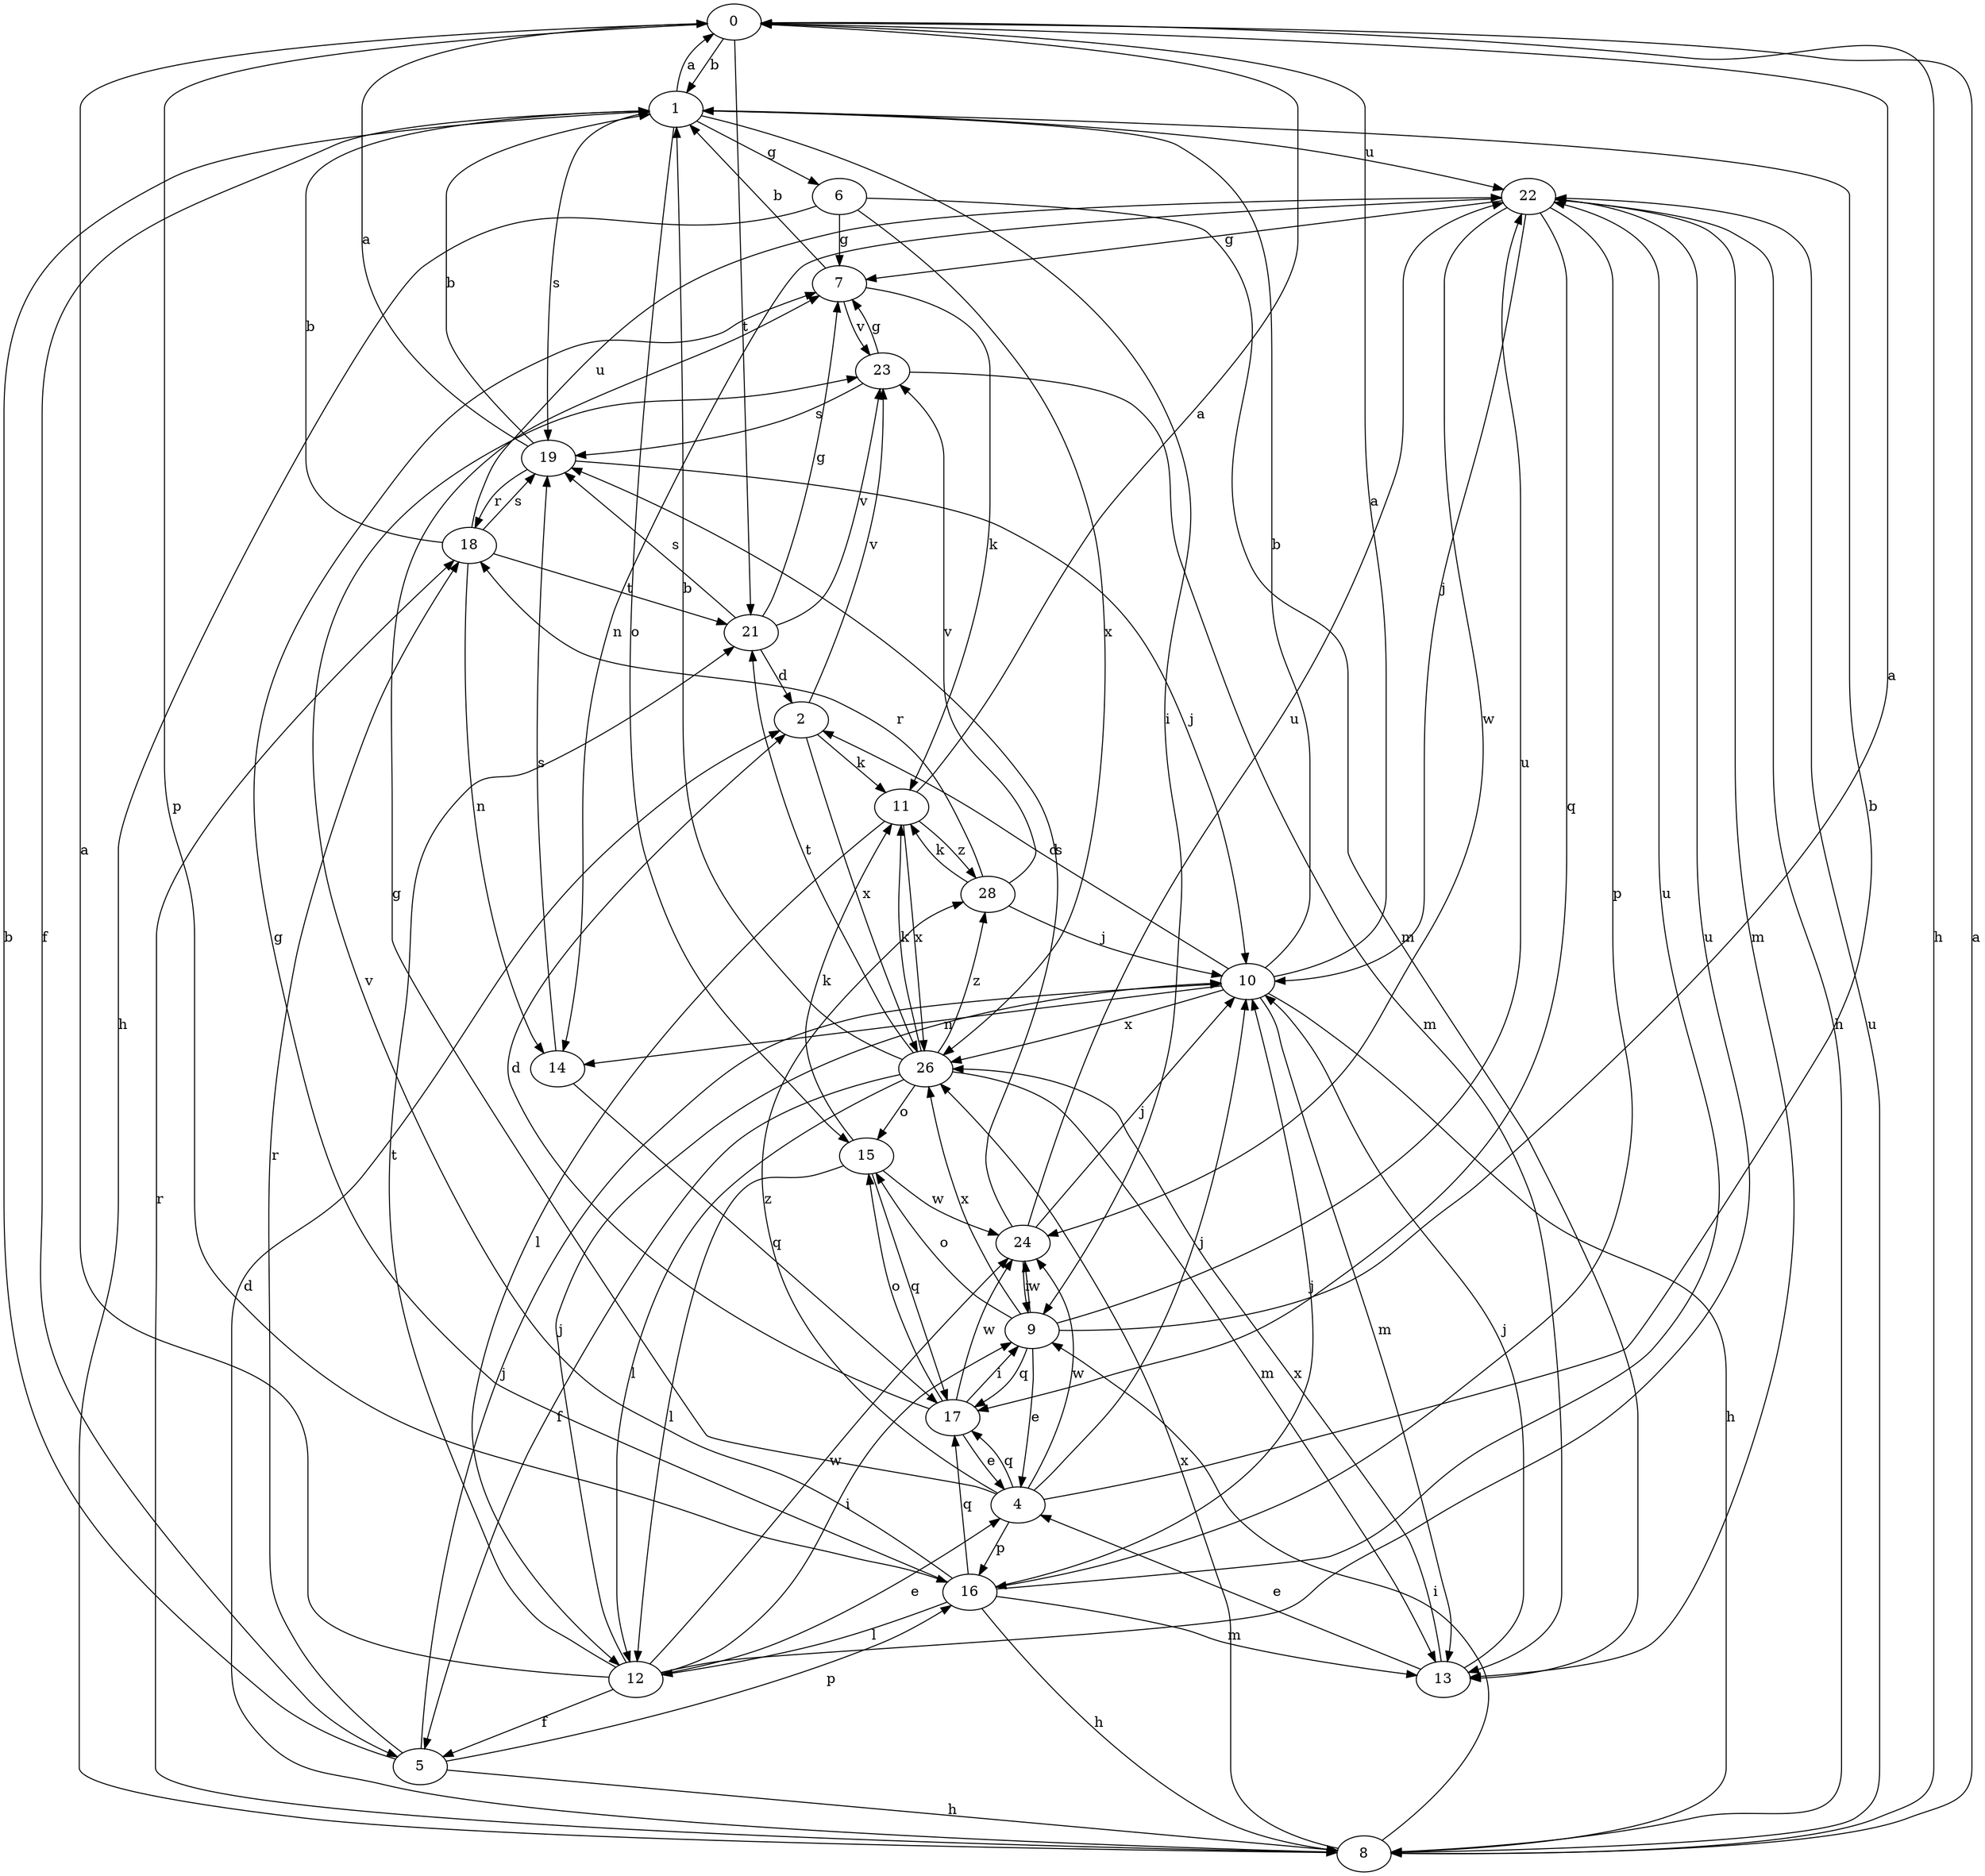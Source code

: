 strict digraph  {
0;
1;
2;
4;
5;
6;
7;
8;
9;
10;
11;
12;
13;
14;
15;
16;
17;
18;
19;
21;
22;
23;
24;
26;
28;
0 -> 1  [label=b];
0 -> 8  [label=h];
0 -> 16  [label=p];
0 -> 21  [label=t];
1 -> 0  [label=a];
1 -> 5  [label=f];
1 -> 6  [label=g];
1 -> 9  [label=i];
1 -> 15  [label=o];
1 -> 19  [label=s];
1 -> 22  [label=u];
2 -> 11  [label=k];
2 -> 23  [label=v];
2 -> 26  [label=x];
4 -> 1  [label=b];
4 -> 7  [label=g];
4 -> 10  [label=j];
4 -> 16  [label=p];
4 -> 17  [label=q];
4 -> 24  [label=w];
4 -> 28  [label=z];
5 -> 1  [label=b];
5 -> 8  [label=h];
5 -> 10  [label=j];
5 -> 16  [label=p];
5 -> 18  [label=r];
6 -> 7  [label=g];
6 -> 8  [label=h];
6 -> 13  [label=m];
6 -> 26  [label=x];
7 -> 1  [label=b];
7 -> 11  [label=k];
7 -> 23  [label=v];
8 -> 0  [label=a];
8 -> 2  [label=d];
8 -> 9  [label=i];
8 -> 18  [label=r];
8 -> 22  [label=u];
8 -> 26  [label=x];
9 -> 0  [label=a];
9 -> 4  [label=e];
9 -> 15  [label=o];
9 -> 17  [label=q];
9 -> 22  [label=u];
9 -> 24  [label=w];
9 -> 26  [label=x];
10 -> 0  [label=a];
10 -> 1  [label=b];
10 -> 2  [label=d];
10 -> 8  [label=h];
10 -> 13  [label=m];
10 -> 14  [label=n];
10 -> 26  [label=x];
11 -> 0  [label=a];
11 -> 12  [label=l];
11 -> 26  [label=x];
11 -> 28  [label=z];
12 -> 0  [label=a];
12 -> 4  [label=e];
12 -> 5  [label=f];
12 -> 9  [label=i];
12 -> 10  [label=j];
12 -> 21  [label=t];
12 -> 22  [label=u];
12 -> 24  [label=w];
13 -> 4  [label=e];
13 -> 10  [label=j];
13 -> 26  [label=x];
14 -> 17  [label=q];
14 -> 19  [label=s];
15 -> 11  [label=k];
15 -> 12  [label=l];
15 -> 17  [label=q];
15 -> 24  [label=w];
16 -> 7  [label=g];
16 -> 8  [label=h];
16 -> 10  [label=j];
16 -> 12  [label=l];
16 -> 13  [label=m];
16 -> 17  [label=q];
16 -> 22  [label=u];
16 -> 23  [label=v];
17 -> 2  [label=d];
17 -> 4  [label=e];
17 -> 9  [label=i];
17 -> 15  [label=o];
17 -> 24  [label=w];
18 -> 1  [label=b];
18 -> 14  [label=n];
18 -> 19  [label=s];
18 -> 21  [label=t];
18 -> 22  [label=u];
19 -> 0  [label=a];
19 -> 1  [label=b];
19 -> 10  [label=j];
19 -> 18  [label=r];
21 -> 2  [label=d];
21 -> 7  [label=g];
21 -> 19  [label=s];
21 -> 23  [label=v];
22 -> 7  [label=g];
22 -> 8  [label=h];
22 -> 10  [label=j];
22 -> 13  [label=m];
22 -> 14  [label=n];
22 -> 16  [label=p];
22 -> 17  [label=q];
22 -> 24  [label=w];
23 -> 7  [label=g];
23 -> 13  [label=m];
23 -> 19  [label=s];
24 -> 9  [label=i];
24 -> 10  [label=j];
24 -> 19  [label=s];
24 -> 22  [label=u];
26 -> 1  [label=b];
26 -> 5  [label=f];
26 -> 11  [label=k];
26 -> 12  [label=l];
26 -> 13  [label=m];
26 -> 15  [label=o];
26 -> 21  [label=t];
26 -> 28  [label=z];
28 -> 10  [label=j];
28 -> 11  [label=k];
28 -> 18  [label=r];
28 -> 23  [label=v];
}
